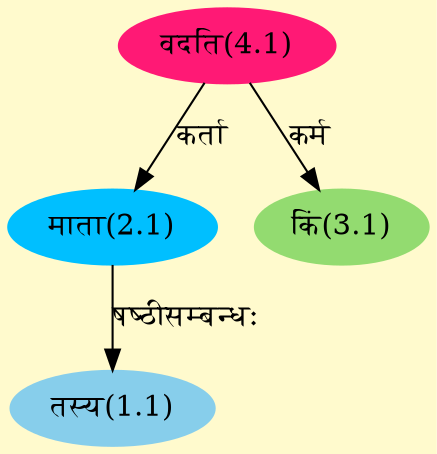 digraph G{
rankdir=BT;
 compound=true;
 bgcolor="lemonchiffon1";
Node1_1 [style=filled, color="#87CEEB" label = "तस्य(1.1)"]
Node2_1 [style=filled, color="#00BFFF" label = "माता(2.1)"]
Node4_1 [style=filled, color="#FF1975" label = "वदति(4.1)"]
Node3_1 [style=filled, color="#93DB70" label = "किं(3.1)"]
/* Start of Relations section */

Node1_1 -> Node2_1 [  label="षष्ठीसम्बन्धः"  dir="back" ]
Node2_1 -> Node4_1 [  label="कर्ता"  dir="back" ]
Node3_1 -> Node4_1 [  label="कर्म"  dir="back" ]
}
